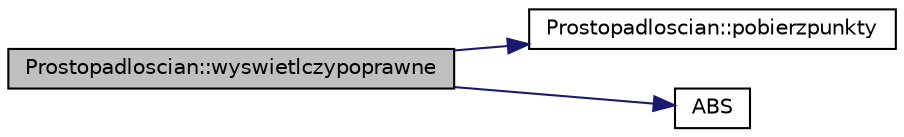 digraph "Prostopadloscian::wyswietlczypoprawne"
{
  edge [fontname="Helvetica",fontsize="10",labelfontname="Helvetica",labelfontsize="10"];
  node [fontname="Helvetica",fontsize="10",shape=record];
  rankdir="LR";
  Node50 [label="Prostopadloscian::wyswietlczypoprawne",height=0.2,width=0.4,color="black", fillcolor="grey75", style="filled", fontcolor="black"];
  Node50 -> Node51 [color="midnightblue",fontsize="10",style="solid",fontname="Helvetica"];
  Node51 [label="Prostopadloscian::pobierzpunkty",height=0.2,width=0.4,color="black", fillcolor="white", style="filled",URL="$class_prostopadloscian.html#a9136c416e6e3073dc29b2619dd9df0db"];
  Node50 -> Node52 [color="midnightblue",fontsize="10",style="solid",fontname="Helvetica"];
  Node52 [label="ABS",height=0.2,width=0.4,color="black", fillcolor="white", style="filled",URL="$_prostopadloscian_8cpp.html#acc0bfc00cce8d4bfe2b369da5273cf9a"];
}
